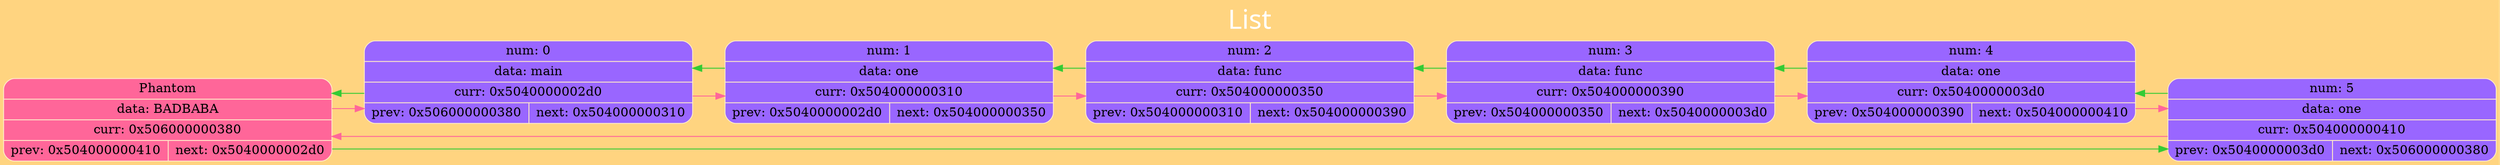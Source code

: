 digraph G
{
label="List";
 labelloc="t";
 fontsize=30
 fontname="Verdana";
 fontcolor="#FFFFFF"

rankdir=LR; splines=ortho; size="200,300"; bgcolor="#ffd480";
{ node_0x506000000380 [shape = record; style="rounded, filled", fillcolor="#ff6699", color="#FFE9C7", label=" { Phantom } | { data: BADBABA } | { curr: 0x506000000380 } | { { prev: 0x504000000410 } | { next: 0x5040000002d0 } }  "] 
}
node_0x5040000002d0 [shape = record; style="rounded, filled", fillcolor="#9966FF", color="#FFE9C7", label=" { num: 0 } | { data: main } | { curr: 0x5040000002d0 } | { { prev: 0x506000000380 } | { next: 0x504000000310 } }  "] 
node_0x504000000310 [shape = record; style="rounded, filled", fillcolor="#9966FF", color="#FFE9C7", label=" { num: 1 } | { data: one } | { curr: 0x504000000310 } | { { prev: 0x5040000002d0 } | { next: 0x504000000350 } }  "] 
node_0x504000000350 [shape = record; style="rounded, filled", fillcolor="#9966FF", color="#FFE9C7", label=" { num: 2 } | { data: func } | { curr: 0x504000000350 } | { { prev: 0x504000000310 } | { next: 0x504000000390 } }  "] 
node_0x504000000390 [shape = record; style="rounded, filled", fillcolor="#9966FF", color="#FFE9C7", label=" { num: 3 } | { data: func } | { curr: 0x504000000390 } | { { prev: 0x504000000350 } | { next: 0x5040000003d0 } }  "] 
node_0x5040000003d0 [shape = record; style="rounded, filled", fillcolor="#9966FF", color="#FFE9C7", label=" { num: 4 } | { data: one } | { curr: 0x5040000003d0 } | { { prev: 0x504000000390 } | { next: 0x504000000410 } }  "] 
node_0x504000000410 [shape = record; style="rounded, filled", fillcolor="#9966FF", color="#FFE9C7", label=" { num: 5 } | { data: one } | { curr: 0x504000000410 } | { { prev: 0x5040000003d0 } | { next: 0x506000000380 } }  "] 

node_0x506000000380 -> node_0x5040000002d0 [color ="#ff6699"];
node_0x506000000380 -> node_0x504000000410 [color ="#34cb34"];
node_0x5040000002d0 -> node_0x504000000310 [color ="#ff6699"];
node_0x5040000002d0 -> node_0x506000000380 [color ="#34cb34"];
node_0x504000000310 -> node_0x504000000350 [color ="#ff6699"];
node_0x504000000310 -> node_0x5040000002d0 [color ="#34cb34"];
node_0x504000000350 -> node_0x504000000390 [color ="#ff6699"];
node_0x504000000350 -> node_0x504000000310 [color ="#34cb34"];
node_0x504000000390 -> node_0x5040000003d0 [color ="#ff6699"];
node_0x504000000390 -> node_0x504000000350 [color ="#34cb34"];
node_0x5040000003d0 -> node_0x504000000410 [color ="#ff6699"];
node_0x5040000003d0 -> node_0x504000000390 [color ="#34cb34"];
node_0x504000000410 -> node_0x506000000380 [color ="#ff6699"];
node_0x504000000410 -> node_0x5040000003d0 [color ="#34cb34"];

}
